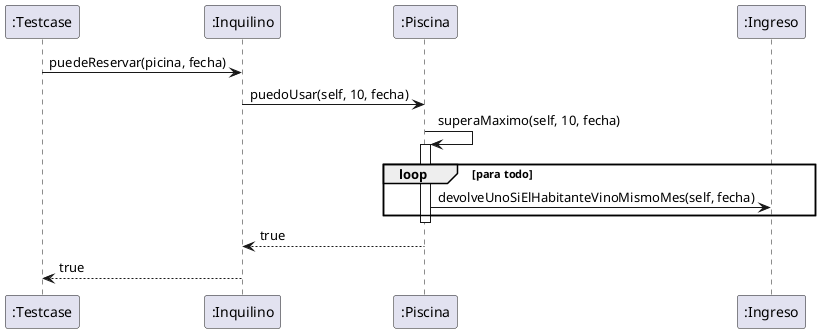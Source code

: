 @startuml

/'
' Inquilino
' Inquilino
' EspacioComun
'/

":Testcase" -> ":Inquilino": puedeReservar(picina, fecha)

/'
 ' Porque 'self'? Seguro le vas a pedir algo.  
 '/
":Inquilino" -> ":Piscina": puedoUsar(self, 10, fecha)
":Piscina" -> ":Piscina": superaMaximo(self, 10, fecha)
activate ":Piscina"
        loop para todo 
                ":Piscina" -> ":Ingreso": devolveUnoSiElHabitanteVinoMismoMes(self, fecha)
        end
deactivate ":Piscina"
":Piscina" --> ":Inquilino": true
":Inquilino" --> ":Testcase": true


@enduml
